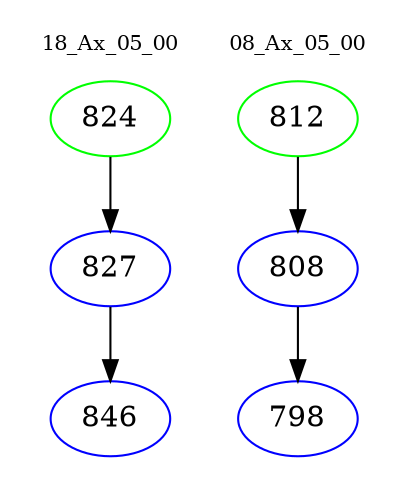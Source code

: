 digraph{
subgraph cluster_0 {
color = white
label = "18_Ax_05_00";
fontsize=10;
T0_824 [label="824", color="green"]
T0_824 -> T0_827 [color="black"]
T0_827 [label="827", color="blue"]
T0_827 -> T0_846 [color="black"]
T0_846 [label="846", color="blue"]
}
subgraph cluster_1 {
color = white
label = "08_Ax_05_00";
fontsize=10;
T1_812 [label="812", color="green"]
T1_812 -> T1_808 [color="black"]
T1_808 [label="808", color="blue"]
T1_808 -> T1_798 [color="black"]
T1_798 [label="798", color="blue"]
}
}
